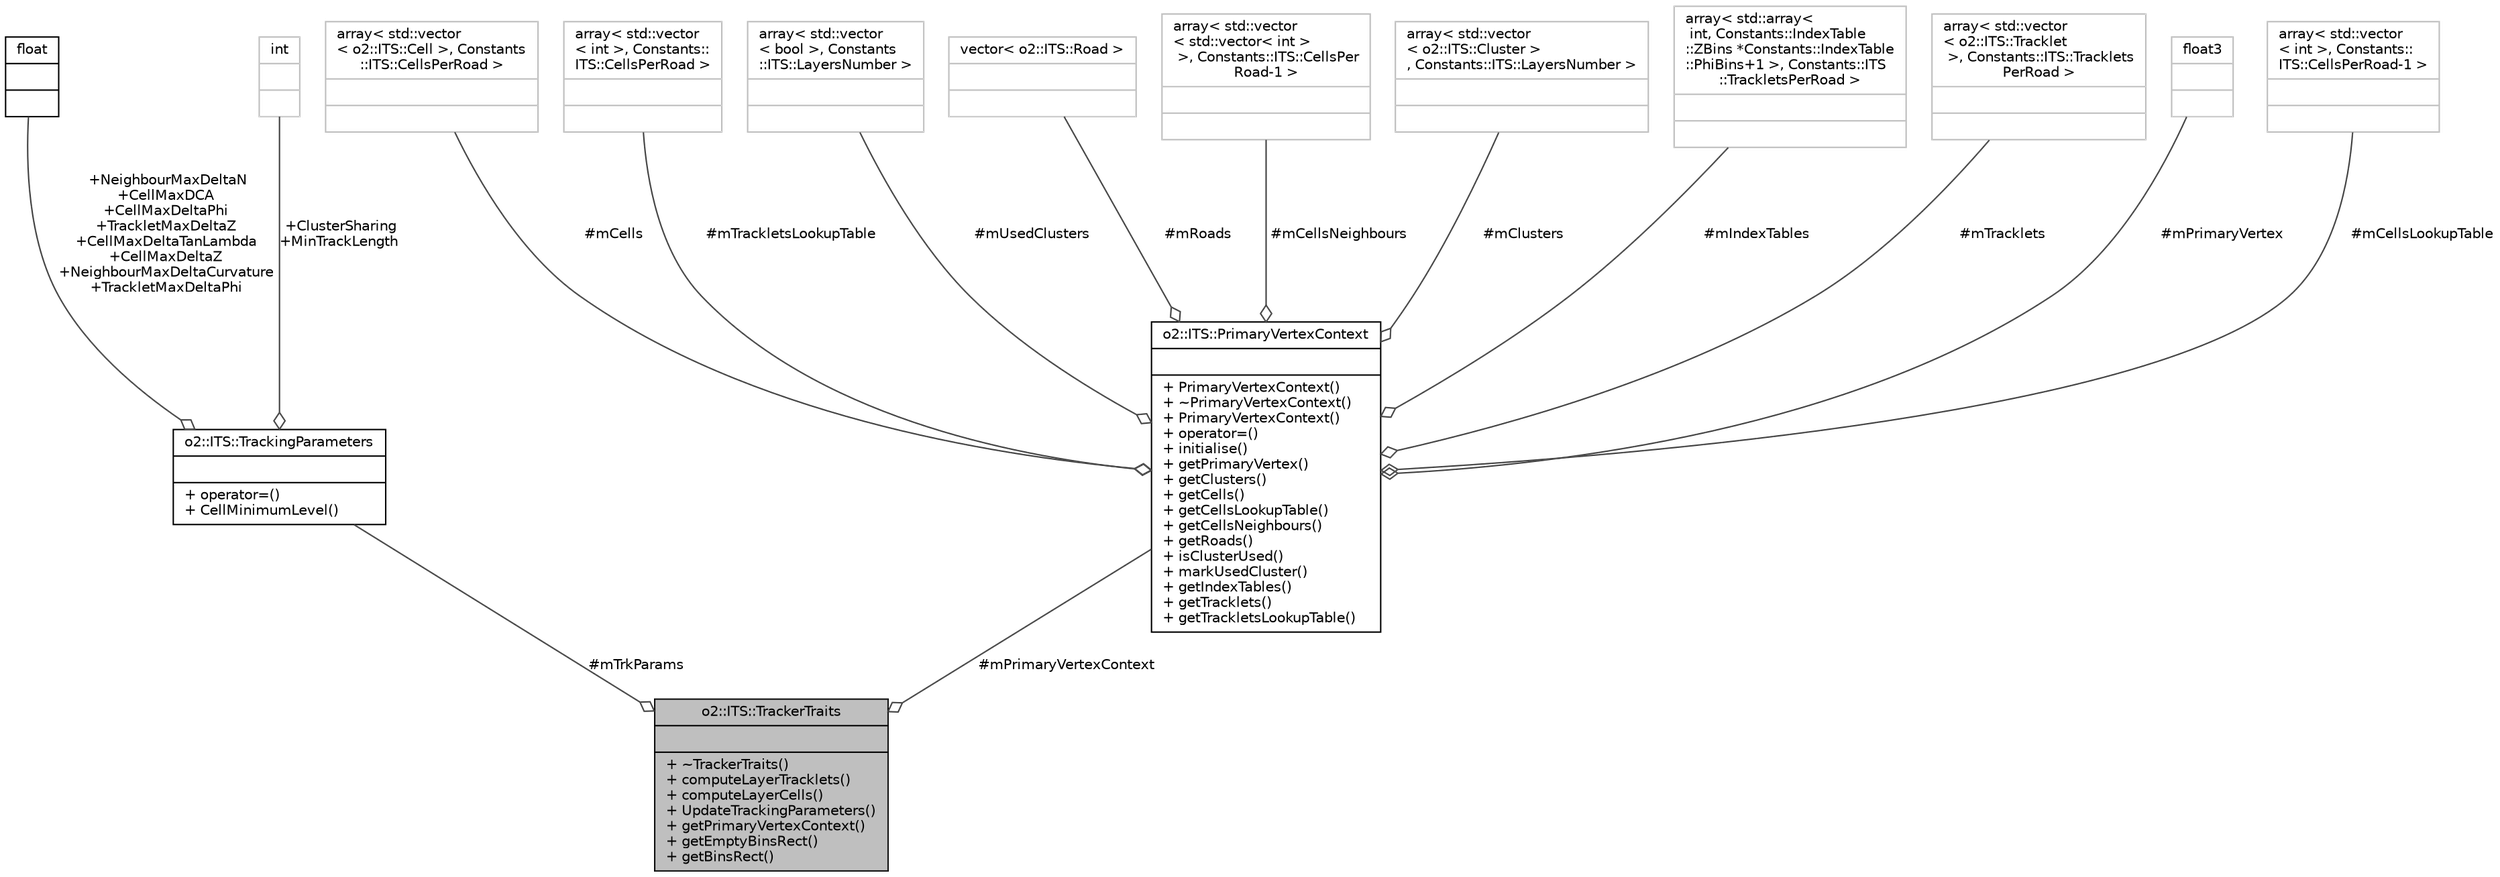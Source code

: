 digraph "o2::ITS::TrackerTraits"
{
 // INTERACTIVE_SVG=YES
  bgcolor="transparent";
  edge [fontname="Helvetica",fontsize="10",labelfontname="Helvetica",labelfontsize="10"];
  node [fontname="Helvetica",fontsize="10",shape=record];
  Node1 [label="{o2::ITS::TrackerTraits\n||+ ~TrackerTraits()\l+ computeLayerTracklets()\l+ computeLayerCells()\l+ UpdateTrackingParameters()\l+ getPrimaryVertexContext()\l+ getEmptyBinsRect()\l+ getBinsRect()\l}",height=0.2,width=0.4,color="black", fillcolor="grey75", style="filled" fontcolor="black"];
  Node2 -> Node1 [color="grey25",fontsize="10",style="solid",label=" #mTrkParams" ,arrowhead="odiamond",fontname="Helvetica"];
  Node2 [label="{o2::ITS::TrackingParameters\n||+ operator=()\l+ CellMinimumLevel()\l}",height=0.2,width=0.4,color="black",URL="$d4/d4f/structo2_1_1ITS_1_1TrackingParameters.html"];
  Node3 -> Node2 [color="grey25",fontsize="10",style="solid",label=" +NeighbourMaxDeltaN\n+CellMaxDCA\n+CellMaxDeltaPhi\n+TrackletMaxDeltaZ\n+CellMaxDeltaTanLambda\n+CellMaxDeltaZ\n+NeighbourMaxDeltaCurvature\n+TrackletMaxDeltaPhi" ,arrowhead="odiamond",fontname="Helvetica"];
  Node3 [label="{float\n||}",height=0.2,width=0.4,color="black",URL="$d4/dc3/classfloat.html"];
  Node4 -> Node2 [color="grey25",fontsize="10",style="solid",label=" +ClusterSharing\n+MinTrackLength" ,arrowhead="odiamond",fontname="Helvetica"];
  Node4 [label="{int\n||}",height=0.2,width=0.4,color="grey75"];
  Node5 -> Node1 [color="grey25",fontsize="10",style="solid",label=" #mPrimaryVertexContext" ,arrowhead="odiamond",fontname="Helvetica"];
  Node5 [label="{o2::ITS::PrimaryVertexContext\n||+ PrimaryVertexContext()\l+ ~PrimaryVertexContext()\l+ PrimaryVertexContext()\l+ operator=()\l+ initialise()\l+ getPrimaryVertex()\l+ getClusters()\l+ getCells()\l+ getCellsLookupTable()\l+ getCellsNeighbours()\l+ getRoads()\l+ isClusterUsed()\l+ markUsedCluster()\l+ getIndexTables()\l+ getTracklets()\l+ getTrackletsLookupTable()\l}",height=0.2,width=0.4,color="black",URL="$d4/d78/classo2_1_1ITS_1_1PrimaryVertexContext.html"];
  Node6 -> Node5 [color="grey25",fontsize="10",style="solid",label=" #mCells" ,arrowhead="odiamond",fontname="Helvetica"];
  Node6 [label="{array\< std::vector\l\< o2::ITS::Cell \>, Constants\l::ITS::CellsPerRoad \>\n||}",height=0.2,width=0.4,color="grey75"];
  Node7 -> Node5 [color="grey25",fontsize="10",style="solid",label=" #mTrackletsLookupTable" ,arrowhead="odiamond",fontname="Helvetica"];
  Node7 [label="{array\< std::vector\l\< int \>, Constants::\lITS::CellsPerRoad \>\n||}",height=0.2,width=0.4,color="grey75"];
  Node8 -> Node5 [color="grey25",fontsize="10",style="solid",label=" #mUsedClusters" ,arrowhead="odiamond",fontname="Helvetica"];
  Node8 [label="{array\< std::vector\l\< bool \>, Constants\l::ITS::LayersNumber \>\n||}",height=0.2,width=0.4,color="grey75"];
  Node9 -> Node5 [color="grey25",fontsize="10",style="solid",label=" #mRoads" ,arrowhead="odiamond",fontname="Helvetica"];
  Node9 [label="{vector\< o2::ITS::Road \>\n||}",height=0.2,width=0.4,color="grey75"];
  Node10 -> Node5 [color="grey25",fontsize="10",style="solid",label=" #mCellsNeighbours" ,arrowhead="odiamond",fontname="Helvetica"];
  Node10 [label="{array\< std::vector\l\< std::vector\< int \>\l \>, Constants::ITS::CellsPer\lRoad-1 \>\n||}",height=0.2,width=0.4,color="grey75"];
  Node11 -> Node5 [color="grey25",fontsize="10",style="solid",label=" #mClusters" ,arrowhead="odiamond",fontname="Helvetica"];
  Node11 [label="{array\< std::vector\l\< o2::ITS::Cluster \>\l, Constants::ITS::LayersNumber \>\n||}",height=0.2,width=0.4,color="grey75"];
  Node12 -> Node5 [color="grey25",fontsize="10",style="solid",label=" #mIndexTables" ,arrowhead="odiamond",fontname="Helvetica"];
  Node12 [label="{array\< std::array\<\l int, Constants::IndexTable\l::ZBins *Constants::IndexTable\l::PhiBins+1 \>, Constants::ITS\l::TrackletsPerRoad \>\n||}",height=0.2,width=0.4,color="grey75"];
  Node13 -> Node5 [color="grey25",fontsize="10",style="solid",label=" #mTracklets" ,arrowhead="odiamond",fontname="Helvetica"];
  Node13 [label="{array\< std::vector\l\< o2::ITS::Tracklet\l \>, Constants::ITS::Tracklets\lPerRoad \>\n||}",height=0.2,width=0.4,color="grey75"];
  Node14 -> Node5 [color="grey25",fontsize="10",style="solid",label=" #mPrimaryVertex" ,arrowhead="odiamond",fontname="Helvetica"];
  Node14 [label="{float3\n||}",height=0.2,width=0.4,color="grey75"];
  Node15 -> Node5 [color="grey25",fontsize="10",style="solid",label=" #mCellsLookupTable" ,arrowhead="odiamond",fontname="Helvetica"];
  Node15 [label="{array\< std::vector\l\< int \>, Constants::\lITS::CellsPerRoad-1 \>\n||}",height=0.2,width=0.4,color="grey75"];
}
